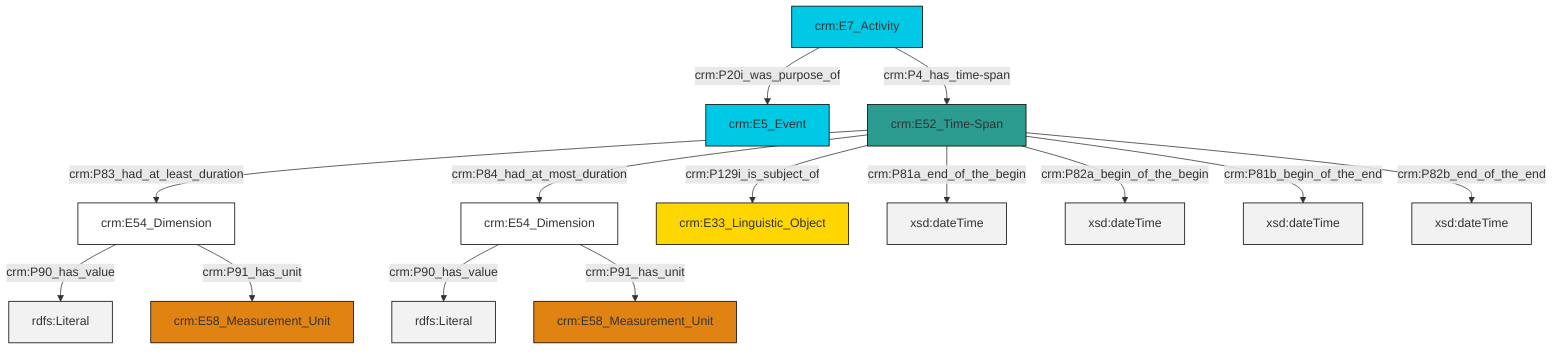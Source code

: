 graph TD
classDef Literal fill:#f2f2f2,stroke:#000000;
classDef CRM_Entity fill:#FFFFFF,stroke:#000000;
classDef Temporal_Entity fill:#00C9E6, stroke:#000000;
classDef Type fill:#E18312, stroke:#000000;
classDef Time-Span fill:#2C9C91, stroke:#000000;
classDef Appellation fill:#FFEB7F, stroke:#000000;
classDef Place fill:#008836, stroke:#000000;
classDef Persistent_Item fill:#B266B2, stroke:#000000;
classDef Conceptual_Object fill:#FFD700, stroke:#000000;
classDef Physical_Thing fill:#D2B48C, stroke:#000000;
classDef Actor fill:#f58aad, stroke:#000000;
classDef PC_Classes fill:#4ce600, stroke:#000000;
classDef Multi fill:#cccccc,stroke:#000000;

2["crm:E54_Dimension"]:::CRM_Entity -->|crm:P90_has_value| 3[rdfs:Literal]:::Literal
4["crm:E54_Dimension"]:::CRM_Entity -->|crm:P90_has_value| 5[rdfs:Literal]:::Literal
6["crm:E7_Activity"]:::Temporal_Entity -->|crm:P20i_was_purpose_of| 7["crm:E5_Event"]:::Temporal_Entity
9["crm:E52_Time-Span"]:::Time-Span -->|crm:P129i_is_subject_of| 10["crm:E33_Linguistic_Object"]:::Conceptual_Object
4["crm:E54_Dimension"]:::CRM_Entity -->|crm:P91_has_unit| 0["crm:E58_Measurement_Unit"]:::Type
9["crm:E52_Time-Span"]:::Time-Span -->|crm:P83_had_at_least_duration| 4["crm:E54_Dimension"]:::CRM_Entity
9["crm:E52_Time-Span"]:::Time-Span -->|crm:P81a_end_of_the_begin| 13[xsd:dateTime]:::Literal
9["crm:E52_Time-Span"]:::Time-Span -->|crm:P82a_begin_of_the_begin| 15[xsd:dateTime]:::Literal
6["crm:E7_Activity"]:::Temporal_Entity -->|crm:P4_has_time-span| 9["crm:E52_Time-Span"]:::Time-Span
2["crm:E54_Dimension"]:::CRM_Entity -->|crm:P91_has_unit| 16["crm:E58_Measurement_Unit"]:::Type
9["crm:E52_Time-Span"]:::Time-Span -->|crm:P81b_begin_of_the_end| 18[xsd:dateTime]:::Literal
9["crm:E52_Time-Span"]:::Time-Span -->|crm:P82b_end_of_the_end| 20[xsd:dateTime]:::Literal
9["crm:E52_Time-Span"]:::Time-Span -->|crm:P84_had_at_most_duration| 2["crm:E54_Dimension"]:::CRM_Entity